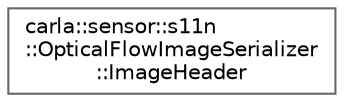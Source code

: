 digraph "类继承关系图"
{
 // INTERACTIVE_SVG=YES
 // LATEX_PDF_SIZE
  bgcolor="transparent";
  edge [fontname=Helvetica,fontsize=10,labelfontname=Helvetica,labelfontsize=10];
  node [fontname=Helvetica,fontsize=10,shape=box,height=0.2,width=0.4];
  rankdir="LR";
  Node0 [id="Node000000",label="carla::sensor::s11n\l::OpticalFlowImageSerializer\l::ImageHeader",height=0.2,width=0.4,color="grey40", fillcolor="white", style="filled",URL="$de/d87/structcarla_1_1sensor_1_1s11n_1_1OpticalFlowImageSerializer_1_1ImageHeader.html",tooltip=" "];
}
